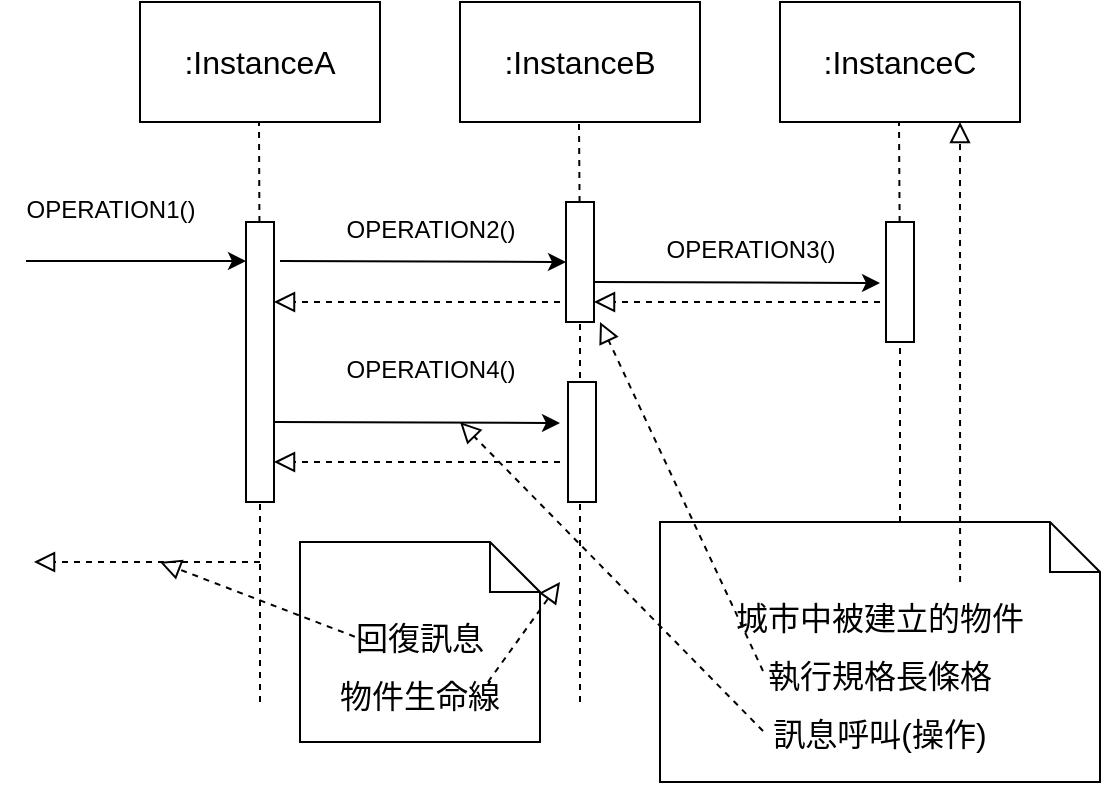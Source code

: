 <mxfile>
    <diagram id="0qcvmmad_5plW17r20AZ" name="第1頁">
        <mxGraphModel dx="298" dy="537" grid="1" gridSize="10" guides="1" tooltips="1" connect="1" arrows="1" fold="1" page="1" pageScale="1" pageWidth="827" pageHeight="1169" math="0" shadow="0">
            <root>
                <mxCell id="0"/>
                <mxCell id="1" parent="0"/>
                <mxCell id="2" value="&lt;font size=&quot;3&quot;&gt;:InstanceA&lt;/font&gt;" style="rounded=0;whiteSpace=wrap;html=1;" vertex="1" parent="1">
                    <mxGeometry x="200" y="60" width="120" height="60" as="geometry"/>
                </mxCell>
                <mxCell id="4" value="" style="endArrow=classic;html=1;" edge="1" parent="1">
                    <mxGeometry width="50" height="50" relative="1" as="geometry">
                        <mxPoint x="143" y="189.5" as="sourcePoint"/>
                        <mxPoint x="253" y="189.5" as="targetPoint"/>
                    </mxGeometry>
                </mxCell>
                <mxCell id="5" value="" style="endArrow=block;startArrow=none;endFill=0;startFill=0;endSize=8;html=1;verticalAlign=bottom;dashed=1;labelBackgroundColor=none;" edge="1" parent="1">
                    <mxGeometry width="160" relative="1" as="geometry">
                        <mxPoint x="410" y="210" as="sourcePoint"/>
                        <mxPoint x="267" y="210" as="targetPoint"/>
                    </mxGeometry>
                </mxCell>
                <mxCell id="8" value="&lt;font size=&quot;3&quot;&gt;:InstanceB&lt;/font&gt;" style="rounded=0;whiteSpace=wrap;html=1;" vertex="1" parent="1">
                    <mxGeometry x="360" y="60" width="120" height="60" as="geometry"/>
                </mxCell>
                <mxCell id="9" value="&lt;font size=&quot;3&quot;&gt;:InstanceC&lt;/font&gt;" style="rounded=0;whiteSpace=wrap;html=1;" vertex="1" parent="1">
                    <mxGeometry x="520" y="60" width="120" height="60" as="geometry"/>
                </mxCell>
                <mxCell id="11" value="" style="endArrow=none;dashed=1;html=1;fontSize=24;startArrow=none;" edge="1" parent="1" source="3">
                    <mxGeometry width="50" height="50" relative="1" as="geometry">
                        <mxPoint x="260" y="410" as="sourcePoint"/>
                        <mxPoint x="259.5" y="120" as="targetPoint"/>
                    </mxGeometry>
                </mxCell>
                <mxCell id="12" value="" style="endArrow=none;dashed=1;html=1;fontSize=24;startArrow=none;" edge="1" parent="1" source="15">
                    <mxGeometry width="50" height="50" relative="1" as="geometry">
                        <mxPoint x="420" y="410" as="sourcePoint"/>
                        <mxPoint x="419.5" y="120" as="targetPoint"/>
                    </mxGeometry>
                </mxCell>
                <mxCell id="13" value="" style="endArrow=none;dashed=1;html=1;fontSize=24;startArrow=none;" edge="1" parent="1" source="18">
                    <mxGeometry width="50" height="50" relative="1" as="geometry">
                        <mxPoint x="580" y="410" as="sourcePoint"/>
                        <mxPoint x="579.5" y="120" as="targetPoint"/>
                    </mxGeometry>
                </mxCell>
                <mxCell id="14" value="" style="endArrow=none;dashed=1;html=1;fontSize=24;" edge="1" parent="1" target="3">
                    <mxGeometry width="50" height="50" relative="1" as="geometry">
                        <mxPoint x="260" y="410" as="sourcePoint"/>
                        <mxPoint x="259.5" y="120" as="targetPoint"/>
                    </mxGeometry>
                </mxCell>
                <mxCell id="3" value="" style="rounded=0;whiteSpace=wrap;html=1;" vertex="1" parent="1">
                    <mxGeometry x="253" y="170" width="14" height="140" as="geometry"/>
                </mxCell>
                <mxCell id="16" value="" style="endArrow=none;dashed=1;html=1;fontSize=24;" edge="1" parent="1" target="15">
                    <mxGeometry width="50" height="50" relative="1" as="geometry">
                        <mxPoint x="420" y="410" as="sourcePoint"/>
                        <mxPoint x="419.5" y="120" as="targetPoint"/>
                    </mxGeometry>
                </mxCell>
                <mxCell id="15" value="" style="rounded=0;whiteSpace=wrap;html=1;" vertex="1" parent="1">
                    <mxGeometry x="413" y="160" width="14" height="60" as="geometry"/>
                </mxCell>
                <mxCell id="17" value="" style="rounded=0;whiteSpace=wrap;html=1;" vertex="1" parent="1">
                    <mxGeometry x="414" y="250" width="14" height="60" as="geometry"/>
                </mxCell>
                <mxCell id="19" value="" style="endArrow=classic;html=1;entryX=0;entryY=0.5;entryDx=0;entryDy=0;" edge="1" parent="1" target="15">
                    <mxGeometry width="50" height="50" relative="1" as="geometry">
                        <mxPoint x="270" y="189.5" as="sourcePoint"/>
                        <mxPoint x="380" y="189.5" as="targetPoint"/>
                    </mxGeometry>
                </mxCell>
                <mxCell id="20" value="" style="endArrow=classic;html=1;entryX=0;entryY=0.5;entryDx=0;entryDy=0;" edge="1" parent="1">
                    <mxGeometry width="50" height="50" relative="1" as="geometry">
                        <mxPoint x="267" y="270" as="sourcePoint"/>
                        <mxPoint x="410" y="270.5" as="targetPoint"/>
                    </mxGeometry>
                </mxCell>
                <mxCell id="21" value="" style="endArrow=classic;html=1;entryX=0;entryY=0.5;entryDx=0;entryDy=0;" edge="1" parent="1">
                    <mxGeometry width="50" height="50" relative="1" as="geometry">
                        <mxPoint x="427" y="200" as="sourcePoint"/>
                        <mxPoint x="570" y="200.5" as="targetPoint"/>
                    </mxGeometry>
                </mxCell>
                <mxCell id="22" value="" style="endArrow=none;dashed=1;html=1;fontSize=24;" edge="1" parent="1" target="18">
                    <mxGeometry width="50" height="50" relative="1" as="geometry">
                        <mxPoint x="580" y="410" as="sourcePoint"/>
                        <mxPoint x="579.5" y="120" as="targetPoint"/>
                    </mxGeometry>
                </mxCell>
                <mxCell id="18" value="" style="rounded=0;whiteSpace=wrap;html=1;" vertex="1" parent="1">
                    <mxGeometry x="573" y="170" width="14" height="60" as="geometry"/>
                </mxCell>
                <mxCell id="23" value="" style="endArrow=block;startArrow=none;endFill=0;startFill=0;endSize=8;html=1;verticalAlign=bottom;dashed=1;labelBackgroundColor=none;" edge="1" parent="1">
                    <mxGeometry width="160" relative="1" as="geometry">
                        <mxPoint x="410" y="290" as="sourcePoint"/>
                        <mxPoint x="267" y="290" as="targetPoint"/>
                    </mxGeometry>
                </mxCell>
                <mxCell id="24" value="" style="endArrow=block;startArrow=none;endFill=0;startFill=0;endSize=8;html=1;verticalAlign=bottom;dashed=1;labelBackgroundColor=none;" edge="1" parent="1">
                    <mxGeometry width="160" relative="1" as="geometry">
                        <mxPoint x="570" y="210" as="sourcePoint"/>
                        <mxPoint x="427" y="210" as="targetPoint"/>
                    </mxGeometry>
                </mxCell>
                <mxCell id="26" value="&lt;font size=&quot;3&quot;&gt;回復訊息&lt;br&gt;物件生命線&lt;br&gt;&lt;/font&gt;" style="shape=note2;boundedLbl=1;whiteSpace=wrap;html=1;size=25;verticalAlign=top;align=center;fontSize=24;" vertex="1" parent="1">
                    <mxGeometry x="280" y="330" width="120" height="100" as="geometry"/>
                </mxCell>
                <mxCell id="27" value="&lt;font style=&quot;font-size: 12px;&quot;&gt;OPERATION1()&lt;/font&gt;" style="text;html=1;align=center;verticalAlign=middle;resizable=0;points=[];autosize=1;strokeColor=none;fillColor=none;fontSize=24;" vertex="1" parent="1">
                    <mxGeometry x="130" y="140" width="110" height="40" as="geometry"/>
                </mxCell>
                <mxCell id="28" value="&lt;font style=&quot;font-size: 12px;&quot;&gt;OPERATION2()&lt;/font&gt;" style="text;html=1;align=center;verticalAlign=middle;resizable=0;points=[];autosize=1;strokeColor=none;fillColor=none;fontSize=24;" vertex="1" parent="1">
                    <mxGeometry x="290" y="150" width="110" height="40" as="geometry"/>
                </mxCell>
                <mxCell id="29" value="&lt;font style=&quot;font-size: 12px;&quot;&gt;OPERATION4()&lt;/font&gt;" style="text;html=1;align=center;verticalAlign=middle;resizable=0;points=[];autosize=1;strokeColor=none;fillColor=none;fontSize=24;" vertex="1" parent="1">
                    <mxGeometry x="290" y="220" width="110" height="40" as="geometry"/>
                </mxCell>
                <mxCell id="30" value="&lt;font style=&quot;font-size: 12px;&quot;&gt;OPERATION3()&lt;/font&gt;" style="text;html=1;align=center;verticalAlign=middle;resizable=0;points=[];autosize=1;strokeColor=none;fillColor=none;fontSize=24;" vertex="1" parent="1">
                    <mxGeometry x="450" y="160" width="110" height="40" as="geometry"/>
                </mxCell>
                <mxCell id="31" value="&lt;font size=&quot;3&quot;&gt;城市中被建立的物件&lt;br&gt;執行規格長條格&lt;br&gt;訊息呼叫(操作)&lt;br&gt;&lt;/font&gt;" style="shape=note2;boundedLbl=1;whiteSpace=wrap;html=1;size=25;verticalAlign=top;align=center;fontSize=24;" vertex="1" parent="1">
                    <mxGeometry x="460" y="320" width="220" height="130" as="geometry"/>
                </mxCell>
                <mxCell id="32" value="" style="endArrow=block;startArrow=none;endFill=0;startFill=0;endSize=8;html=1;verticalAlign=bottom;dashed=1;labelBackgroundColor=none;" edge="1" parent="1">
                    <mxGeometry width="160" relative="1" as="geometry">
                        <mxPoint x="260" y="340" as="sourcePoint"/>
                        <mxPoint x="147" y="340" as="targetPoint"/>
                    </mxGeometry>
                </mxCell>
                <mxCell id="33" value="" style="endArrow=block;startArrow=none;endFill=0;startFill=0;endSize=8;html=1;verticalAlign=bottom;dashed=1;labelBackgroundColor=none;fontStyle=1;entryX=0.75;entryY=1;entryDx=0;entryDy=0;exitX=0.682;exitY=0.231;exitDx=0;exitDy=0;exitPerimeter=0;" edge="1" parent="1" source="31" target="9">
                    <mxGeometry width="160" relative="1" as="geometry">
                        <mxPoint x="610" y="260" as="sourcePoint"/>
                        <mxPoint x="610" y="200" as="targetPoint"/>
                    </mxGeometry>
                </mxCell>
                <mxCell id="37" value="" style="endArrow=block;startArrow=none;endFill=0;startFill=0;endSize=8;html=1;verticalAlign=bottom;dashed=1;labelBackgroundColor=none;" edge="1" parent="1">
                    <mxGeometry width="160" relative="1" as="geometry">
                        <mxPoint x="511.5" y="394.5" as="sourcePoint"/>
                        <mxPoint x="430" y="220" as="targetPoint"/>
                    </mxGeometry>
                </mxCell>
                <mxCell id="38" value="" style="endArrow=block;startArrow=none;endFill=0;startFill=0;endSize=8;html=1;verticalAlign=bottom;dashed=1;labelBackgroundColor=none;" edge="1" parent="1">
                    <mxGeometry width="160" relative="1" as="geometry">
                        <mxPoint x="511.5" y="424.5" as="sourcePoint"/>
                        <mxPoint x="360" y="270" as="targetPoint"/>
                    </mxGeometry>
                </mxCell>
                <mxCell id="39" value="" style="endArrow=block;startArrow=none;endFill=0;startFill=0;endSize=8;html=1;verticalAlign=bottom;dashed=1;labelBackgroundColor=none;" edge="1" parent="1">
                    <mxGeometry width="160" relative="1" as="geometry">
                        <mxPoint x="374" y="400" as="sourcePoint"/>
                        <mxPoint x="410" y="350" as="targetPoint"/>
                    </mxGeometry>
                </mxCell>
                <mxCell id="40" value="" style="endArrow=block;startArrow=none;endFill=0;startFill=0;endSize=8;html=1;verticalAlign=bottom;dashed=1;labelBackgroundColor=none;" edge="1" parent="1">
                    <mxGeometry width="160" relative="1" as="geometry">
                        <mxPoint x="313" y="379.5" as="sourcePoint"/>
                        <mxPoint x="210" y="340" as="targetPoint"/>
                    </mxGeometry>
                </mxCell>
            </root>
        </mxGraphModel>
    </diagram>
</mxfile>